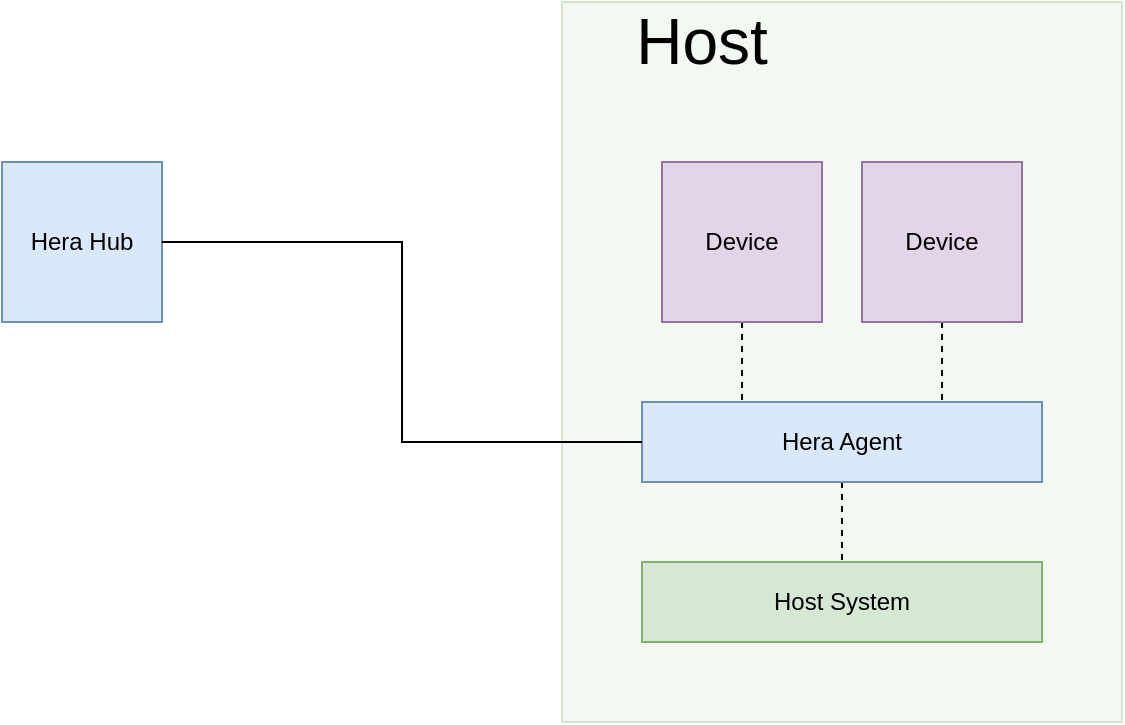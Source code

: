 <mxfile version="13.4.5" type="device" pages="4"><diagram id="6nJCOXASg1tk97AlKGid" name="Components"><mxGraphModel dx="1086" dy="806" grid="1" gridSize="10" guides="1" tooltips="1" connect="1" arrows="1" fold="1" page="1" pageScale="1" pageWidth="1169" pageHeight="827" math="0" shadow="0"><root><mxCell id="0"/><mxCell id="1" parent="0"/><mxCell id="PNEvOvZhghIkL9Uv6HLt-1" value="Hera Hub" style="whiteSpace=wrap;html=1;aspect=fixed;fillColor=#dae8fc;strokeColor=#6c8ebf;" parent="1" vertex="1"><mxGeometry x="80" y="120" width="80" height="80" as="geometry"/></mxCell><mxCell id="PNEvOvZhghIkL9Uv6HLt-5" value="" style="rounded=0;whiteSpace=wrap;html=1;container=1;fillColor=#d5e8d4;strokeColor=#82b366;opacity=30;" parent="1" vertex="1"><mxGeometry x="360" y="40" width="280" height="360" as="geometry"><mxRectangle x="320" y="120" width="50" height="40" as="alternateBounds"/></mxGeometry></mxCell><mxCell id="PNEvOvZhghIkL9Uv6HLt-11" style="edgeStyle=orthogonalEdgeStyle;rounded=0;orthogonalLoop=1;jettySize=auto;html=1;entryX=0.75;entryY=0;entryDx=0;entryDy=0;fontSize=12;dashed=1;endArrow=none;endFill=0;" parent="PNEvOvZhghIkL9Uv6HLt-5" source="PNEvOvZhghIkL9Uv6HLt-3" target="PNEvOvZhghIkL9Uv6HLt-6" edge="1"><mxGeometry relative="1" as="geometry"/></mxCell><mxCell id="PNEvOvZhghIkL9Uv6HLt-3" value="Device" style="whiteSpace=wrap;html=1;aspect=fixed;fillColor=#e1d5e7;strokeColor=#9673a6;" parent="PNEvOvZhghIkL9Uv6HLt-5" vertex="1"><mxGeometry x="150" y="80" width="80" height="80" as="geometry"/></mxCell><mxCell id="PNEvOvZhghIkL9Uv6HLt-10" style="edgeStyle=orthogonalEdgeStyle;rounded=0;orthogonalLoop=1;jettySize=auto;html=1;entryX=0.25;entryY=0;entryDx=0;entryDy=0;fontSize=12;dashed=1;endArrow=none;endFill=0;" parent="PNEvOvZhghIkL9Uv6HLt-5" source="PNEvOvZhghIkL9Uv6HLt-2" target="PNEvOvZhghIkL9Uv6HLt-6" edge="1"><mxGeometry relative="1" as="geometry"/></mxCell><mxCell id="PNEvOvZhghIkL9Uv6HLt-2" value="Device" style="whiteSpace=wrap;html=1;aspect=fixed;fillColor=#e1d5e7;strokeColor=#9673a6;" parent="PNEvOvZhghIkL9Uv6HLt-5" vertex="1"><mxGeometry x="50" y="80" width="80" height="80" as="geometry"/></mxCell><mxCell id="PNEvOvZhghIkL9Uv6HLt-13" style="edgeStyle=orthogonalEdgeStyle;rounded=0;orthogonalLoop=1;jettySize=auto;html=1;entryX=0.5;entryY=0;entryDx=0;entryDy=0;dashed=1;endArrow=none;endFill=0;fontSize=12;" parent="PNEvOvZhghIkL9Uv6HLt-5" source="PNEvOvZhghIkL9Uv6HLt-6" target="PNEvOvZhghIkL9Uv6HLt-12" edge="1"><mxGeometry relative="1" as="geometry"/></mxCell><mxCell id="PNEvOvZhghIkL9Uv6HLt-6" value="Hera Agent" style="rounded=0;whiteSpace=wrap;html=1;fillColor=#dae8fc;strokeColor=#6c8ebf;" parent="PNEvOvZhghIkL9Uv6HLt-5" vertex="1"><mxGeometry x="40" y="200" width="200" height="40" as="geometry"/></mxCell><mxCell id="PNEvOvZhghIkL9Uv6HLt-7" value="Host" style="text;html=1;strokeColor=none;fillColor=none;align=center;verticalAlign=middle;whiteSpace=wrap;rounded=0;fontSize=32;" parent="PNEvOvZhghIkL9Uv6HLt-5" vertex="1"><mxGeometry x="50" y="10" width="40" height="20" as="geometry"/></mxCell><mxCell id="PNEvOvZhghIkL9Uv6HLt-12" value="Host System" style="rounded=0;whiteSpace=wrap;html=1;fontSize=12;fillColor=#d5e8d4;strokeColor=#82b366;" parent="PNEvOvZhghIkL9Uv6HLt-5" vertex="1"><mxGeometry x="40" y="280" width="200" height="40" as="geometry"/></mxCell><mxCell id="XkzCRYV4EYucGRtcuqiT-1" value="" style="endArrow=none;html=1;edgeStyle=orthogonalEdgeStyle;rounded=0;entryX=0;entryY=0.5;entryDx=0;entryDy=0;exitX=1;exitY=0.5;exitDx=0;exitDy=0;" edge="1" parent="1" source="PNEvOvZhghIkL9Uv6HLt-1" target="PNEvOvZhghIkL9Uv6HLt-6"><mxGeometry width="50" height="50" relative="1" as="geometry"><mxPoint x="220" y="150" as="sourcePoint"/><mxPoint x="250" y="230" as="targetPoint"/></mxGeometry></mxCell></root></mxGraphModel></diagram><diagram id="rDzW2IXP0og4fjV7B7xo" name="Sequence"><mxGraphModel dx="1086" dy="806" grid="1" gridSize="10" guides="1" tooltips="1" connect="1" arrows="1" fold="1" page="1" pageScale="1" pageWidth="827" pageHeight="1169" math="0" shadow="0"><root><mxCell id="MB_KD6e8SSdbLI3_FbV6-0"/><mxCell id="MB_KD6e8SSdbLI3_FbV6-1" parent="MB_KD6e8SSdbLI3_FbV6-0"/><mxCell id="aYZs1JXQ3Y-1c2j0wV_s-0" value="Hub" style="shape=umlLifeline;perimeter=lifelinePerimeter;whiteSpace=wrap;html=1;container=1;collapsible=0;recursiveResize=0;outlineConnect=0;fillColor=#ffffff;fontSize=12;" vertex="1" parent="MB_KD6e8SSdbLI3_FbV6-1"><mxGeometry x="190" y="40" width="100" height="720" as="geometry"/></mxCell><mxCell id="aYZs1JXQ3Y-1c2j0wV_s-1" value="" style="html=1;points=[[0,0.33],[0,0.66],[1,0.33],[1,0.66]];perimeter=orthogonalPerimeter;fillColor=#ffffff;fontSize=12;" vertex="1" parent="aYZs1JXQ3Y-1c2j0wV_s-0"><mxGeometry x="45" y="80" width="10" height="120" as="geometry"/></mxCell><mxCell id="aYZs1JXQ3Y-1c2j0wV_s-3" value="" style="html=1;points=[[0,0.33],[0,0.66],[1,0.33],[1,0.66]];perimeter=orthogonalPerimeter;fillColor=#ffffff;fontSize=12;" vertex="1" parent="aYZs1JXQ3Y-1c2j0wV_s-0"><mxGeometry x="45" y="240" width="10" height="120" as="geometry"/></mxCell><mxCell id="aYZs1JXQ3Y-1c2j0wV_s-4" value="" style="html=1;points=[[0,0.33],[0,0.66],[1,0.33],[1,0.66]];perimeter=orthogonalPerimeter;fillColor=#ffffff;fontSize=12;" vertex="1" parent="aYZs1JXQ3Y-1c2j0wV_s-0"><mxGeometry x="45" y="400" width="10" height="120" as="geometry"/></mxCell><mxCell id="aYZs1JXQ3Y-1c2j0wV_s-5" value="" style="html=1;points=[[0,0.33],[0,0.66],[1,0.33],[1,0.66]];perimeter=orthogonalPerimeter;fillColor=#ffffff;fontSize=12;" vertex="1" parent="aYZs1JXQ3Y-1c2j0wV_s-0"><mxGeometry x="45" y="560" width="10" height="120" as="geometry"/></mxCell><mxCell id="aYZs1JXQ3Y-1c2j0wV_s-6" value="Host" style="shape=umlLifeline;perimeter=lifelinePerimeter;whiteSpace=wrap;html=1;container=1;collapsible=0;recursiveResize=0;outlineConnect=0;fillColor=#ffffff;fontSize=12;" vertex="1" parent="MB_KD6e8SSdbLI3_FbV6-1"><mxGeometry x="510" y="40" width="100" height="720" as="geometry"/></mxCell><mxCell id="aYZs1JXQ3Y-1c2j0wV_s-7" value="" style="html=1;points=[[0,0.33],[0,0.66],[1,0.33],[1,0.66]];perimeter=orthogonalPerimeter;fillColor=#ffffff;fontSize=12;" vertex="1" parent="aYZs1JXQ3Y-1c2j0wV_s-6"><mxGeometry x="45" y="80" width="10" height="120" as="geometry"/></mxCell><mxCell id="aYZs1JXQ3Y-1c2j0wV_s-9" value="" style="html=1;points=[[0,0.33],[0,0.66],[1,0.33],[1,0.66]];perimeter=orthogonalPerimeter;fillColor=#ffffff;fontSize=12;" vertex="1" parent="aYZs1JXQ3Y-1c2j0wV_s-6"><mxGeometry x="45" y="240" width="10" height="120" as="geometry"/></mxCell><mxCell id="aYZs1JXQ3Y-1c2j0wV_s-10" value="" style="html=1;points=[[0,0.33],[0,0.66],[1,0.33],[1,0.66]];perimeter=orthogonalPerimeter;fillColor=#ffffff;fontSize=12;" vertex="1" parent="aYZs1JXQ3Y-1c2j0wV_s-6"><mxGeometry x="45" y="400" width="10" height="120" as="geometry"/></mxCell><mxCell id="aYZs1JXQ3Y-1c2j0wV_s-11" value="onSubscribe" style="edgeStyle=orthogonalEdgeStyle;html=1;align=left;spacingLeft=2;endArrow=block;rounded=0;fontSize=12;exitX=1;exitY=0.33;exitDx=0;exitDy=0;entryX=1;entryY=0.66;entryDx=0;entryDy=0;" edge="1" parent="aYZs1JXQ3Y-1c2j0wV_s-6" source="aYZs1JXQ3Y-1c2j0wV_s-7" target="aYZs1JXQ3Y-1c2j0wV_s-7"><mxGeometry relative="1" as="geometry"><mxPoint x="100" y="120" as="sourcePoint"/><Array as="points"><mxPoint x="90" y="120"/><mxPoint x="90" y="159"/></Array><mxPoint x="90" y="159" as="targetPoint"/></mxGeometry></mxCell><mxCell id="aYZs1JXQ3Y-1c2j0wV_s-13" value="onInvoke" style="edgeStyle=orthogonalEdgeStyle;html=1;align=left;spacingLeft=2;endArrow=block;rounded=0;fontSize=12;" edge="1" parent="aYZs1JXQ3Y-1c2j0wV_s-6" source="aYZs1JXQ3Y-1c2j0wV_s-9" target="aYZs1JXQ3Y-1c2j0wV_s-9"><mxGeometry relative="1" as="geometry"><mxPoint x="90" y="280" as="sourcePoint"/><Array as="points"><mxPoint x="90" y="280"/><mxPoint x="90" y="320"/></Array><mxPoint x="90" y="320" as="targetPoint"/></mxGeometry></mxCell><mxCell id="aYZs1JXQ3Y-1c2j0wV_s-14" value="" style="html=1;points=[[0,0.33],[0,0.66],[1,0.33],[1,0.66]];perimeter=orthogonalPerimeter;fillColor=#ffffff;fontSize=12;" vertex="1" parent="aYZs1JXQ3Y-1c2j0wV_s-6"><mxGeometry x="45" y="560" width="10" height="120" as="geometry"/></mxCell><mxCell id="aYZs1JXQ3Y-1c2j0wV_s-15" value="ackowledge" style="html=1;verticalAlign=bottom;endArrow=block;endSize=6;fontSize=12;endFill=1;exitX=0;exitY=0.66;exitDx=0;exitDy=0;entryX=1;entryY=0.66;entryDx=0;entryDy=0;" edge="1" parent="MB_KD6e8SSdbLI3_FbV6-1" source="aYZs1JXQ3Y-1c2j0wV_s-7" target="aYZs1JXQ3Y-1c2j0wV_s-1"><mxGeometry relative="1" as="geometry"><mxPoint x="380" y="190" as="sourcePoint"/><mxPoint x="300" y="230" as="targetPoint"/></mxGeometry></mxCell><mxCell id="aYZs1JXQ3Y-1c2j0wV_s-16" value="subscribe(webhook)" style="html=1;verticalAlign=bottom;endArrow=block;fontSize=12;exitX=1;exitY=0.33;exitDx=0;exitDy=0;entryX=0;entryY=0.33;entryDx=0;entryDy=0;" edge="1" parent="MB_KD6e8SSdbLI3_FbV6-1" source="aYZs1JXQ3Y-1c2j0wV_s-1" target="aYZs1JXQ3Y-1c2j0wV_s-7"><mxGeometry width="80" relative="1" as="geometry"><mxPoint x="120" y="120" as="sourcePoint"/><mxPoint x="380" y="150" as="targetPoint"/></mxGeometry></mxCell><mxCell id="aYZs1JXQ3Y-1c2j0wV_s-20" value="invoke(device, action, parameters)" style="html=1;verticalAlign=bottom;endArrow=block;fontSize=12;exitX=1;exitY=0.33;exitDx=0;exitDy=0;entryX=0;entryY=0.33;entryDx=0;entryDy=0;" edge="1" parent="MB_KD6e8SSdbLI3_FbV6-1" source="aYZs1JXQ3Y-1c2j0wV_s-3" target="aYZs1JXQ3Y-1c2j0wV_s-9"><mxGeometry width="80" relative="1" as="geometry"><mxPoint x="290" y="310" as="sourcePoint"/><mxPoint x="370" y="310" as="targetPoint"/></mxGeometry></mxCell><mxCell id="aYZs1JXQ3Y-1c2j0wV_s-21" value="value" style="html=1;verticalAlign=bottom;endArrow=block;fontSize=12;exitX=0;exitY=0.66;exitDx=0;exitDy=0;entryX=1;entryY=0.66;entryDx=0;entryDy=0;" edge="1" parent="MB_KD6e8SSdbLI3_FbV6-1" source="aYZs1JXQ3Y-1c2j0wV_s-9" target="aYZs1JXQ3Y-1c2j0wV_s-3"><mxGeometry width="80" relative="1" as="geometry"><mxPoint x="290" y="360" as="sourcePoint"/><mxPoint x="370" y="360" as="targetPoint"/></mxGeometry></mxCell><mxCell id="aYZs1JXQ3Y-1c2j0wV_s-22" value="event(device, parameters)" style="html=1;verticalAlign=bottom;endArrow=block;fontSize=12;exitX=0;exitY=0.33;exitDx=0;exitDy=0;entryX=1;entryY=0.33;entryDx=0;entryDy=0;" edge="1" parent="MB_KD6e8SSdbLI3_FbV6-1" source="aYZs1JXQ3Y-1c2j0wV_s-10" target="aYZs1JXQ3Y-1c2j0wV_s-4"><mxGeometry width="80" relative="1" as="geometry"><mxPoint x="200" y="480" as="sourcePoint"/><mxPoint x="280" y="480" as="targetPoint"/></mxGeometry></mxCell><mxCell id="aYZs1JXQ3Y-1c2j0wV_s-24" value="acknowledge" style="html=1;verticalAlign=bottom;endArrow=block;fontSize=12;exitX=1;exitY=0.66;exitDx=0;exitDy=0;entryX=0;entryY=0.66;entryDx=0;entryDy=0;" edge="1" parent="MB_KD6e8SSdbLI3_FbV6-1" source="aYZs1JXQ3Y-1c2j0wV_s-4" target="aYZs1JXQ3Y-1c2j0wV_s-10"><mxGeometry width="80" relative="1" as="geometry"><mxPoint x="447" y="209" as="sourcePoint"/><mxPoint x="310" y="560" as="targetPoint"/></mxGeometry></mxCell><mxCell id="aYZs1JXQ3Y-1c2j0wV_s-25" style="edgeStyle=none;rounded=0;orthogonalLoop=1;jettySize=auto;html=1;startArrow=none;startFill=0;endArrow=none;endFill=0;endSize=6;fontSize=12;dashed=1;" edge="1" parent="MB_KD6e8SSdbLI3_FbV6-1" source="aYZs1JXQ3Y-1c2j0wV_s-26" target="aYZs1JXQ3Y-1c2j0wV_s-1"><mxGeometry relative="1" as="geometry"/></mxCell><mxCell id="aYZs1JXQ3Y-1c2j0wV_s-26" value="&lt;h1 style=&quot;font-size: 20px&quot;&gt;&lt;span style=&quot;font-weight: normal&quot;&gt;Hub Start&lt;/span&gt;&lt;/h1&gt;&lt;p&gt;Send subscribe message with listening webhook, to every configured host.&lt;/p&gt;&lt;p&gt;If webhook is empty perform unsubscribe.&lt;/p&gt;" style="text;html=1;strokeColor=#666666;fillColor=#f5f5f5;spacing=5;spacingTop=-20;whiteSpace=wrap;overflow=hidden;rounded=0;fontSize=12;fontColor=#333333;" vertex="1" parent="MB_KD6e8SSdbLI3_FbV6-1"><mxGeometry x="40" y="120" width="160" height="130" as="geometry"/></mxCell><mxCell id="aYZs1JXQ3Y-1c2j0wV_s-29" style="edgeStyle=none;rounded=0;orthogonalLoop=1;jettySize=auto;html=1;dashed=1;startArrow=none;startFill=0;endArrow=none;endFill=0;endSize=6;fontSize=12;" edge="1" parent="MB_KD6e8SSdbLI3_FbV6-1" source="aYZs1JXQ3Y-1c2j0wV_s-30" target="aYZs1JXQ3Y-1c2j0wV_s-3"><mxGeometry relative="1" as="geometry"/></mxCell><mxCell id="aYZs1JXQ3Y-1c2j0wV_s-30" value="&lt;h1 style=&quot;font-size: 20px&quot;&gt;&lt;span style=&quot;font-weight: normal&quot;&gt;Host Action&lt;/span&gt;&lt;/h1&gt;&lt;p&gt;Hub invoke action on host device. Host delegate action to device and return value.&lt;/p&gt;" style="text;html=1;strokeColor=#666666;fillColor=#f5f5f5;spacing=5;spacingTop=-20;whiteSpace=wrap;overflow=hidden;rounded=0;fontSize=12;fontColor=#333333;" vertex="1" parent="MB_KD6e8SSdbLI3_FbV6-1"><mxGeometry x="40" y="310" width="160" height="90" as="geometry"/></mxCell><mxCell id="aYZs1JXQ3Y-1c2j0wV_s-31" style="edgeStyle=none;rounded=0;orthogonalLoop=1;jettySize=auto;html=1;dashed=1;startArrow=none;startFill=0;endArrow=none;endFill=0;endSize=6;fontSize=12;" edge="1" parent="MB_KD6e8SSdbLI3_FbV6-1" source="aYZs1JXQ3Y-1c2j0wV_s-32" target="aYZs1JXQ3Y-1c2j0wV_s-10"><mxGeometry relative="1" as="geometry"/></mxCell><mxCell id="aYZs1JXQ3Y-1c2j0wV_s-32" value="&lt;h1 style=&quot;font-size: 20px&quot;&gt;&lt;span style=&quot;font-weight: normal&quot;&gt;Host Event&lt;/span&gt;&lt;/h1&gt;&lt;p&gt;Host device monitors its environment and send events to hub, using subscribed webhook.&lt;/p&gt;" style="text;html=1;strokeColor=#666666;fillColor=#f5f5f5;spacing=5;spacingTop=-20;whiteSpace=wrap;overflow=hidden;rounded=0;fontSize=12;fontColor=#333333;" vertex="1" parent="MB_KD6e8SSdbLI3_FbV6-1"><mxGeometry x="600" y="440" width="160" height="110" as="geometry"/></mxCell><mxCell id="aYZs1JXQ3Y-1c2j0wV_s-33" value="keepalive" style="html=1;verticalAlign=bottom;endArrow=block;fontSize=12;exitX=0;exitY=0.33;exitDx=0;exitDy=0;entryX=1;entryY=0.33;entryDx=0;entryDy=0;" edge="1" parent="MB_KD6e8SSdbLI3_FbV6-1" source="aYZs1JXQ3Y-1c2j0wV_s-14" target="aYZs1JXQ3Y-1c2j0wV_s-5"><mxGeometry width="80" relative="1" as="geometry"><mxPoint x="565" y="489.6" as="sourcePoint"/><mxPoint x="255" y="489.6" as="targetPoint"/></mxGeometry></mxCell><mxCell id="aYZs1JXQ3Y-1c2j0wV_s-34" value="acknowledge" style="html=1;verticalAlign=bottom;endArrow=block;fontSize=12;exitX=1;exitY=0.66;exitDx=0;exitDy=0;entryX=0;entryY=0.66;entryDx=0;entryDy=0;" edge="1" parent="MB_KD6e8SSdbLI3_FbV6-1" source="aYZs1JXQ3Y-1c2j0wV_s-5" target="aYZs1JXQ3Y-1c2j0wV_s-14"><mxGeometry width="80" relative="1" as="geometry"><mxPoint x="255" y="529.2" as="sourcePoint"/><mxPoint x="565" y="529.2" as="targetPoint"/></mxGeometry></mxCell><mxCell id="aYZs1JXQ3Y-1c2j0wV_s-35" style="edgeStyle=none;rounded=0;orthogonalLoop=1;jettySize=auto;html=1;dashed=1;startArrow=none;startFill=0;endArrow=none;endFill=0;endSize=6;fontSize=12;" edge="1" parent="MB_KD6e8SSdbLI3_FbV6-1" source="aYZs1JXQ3Y-1c2j0wV_s-36" target="aYZs1JXQ3Y-1c2j0wV_s-14"><mxGeometry relative="1" as="geometry"/></mxCell><mxCell id="aYZs1JXQ3Y-1c2j0wV_s-36" value="&lt;h1 style=&quot;font-size: 20px&quot;&gt;&lt;span style=&quot;font-weight: normal&quot;&gt;Keep Alive&lt;/span&gt;&lt;/h1&gt;&lt;p&gt;Send 'keep alive' if host devices does not send any message for a certain period of time.&lt;/p&gt;" style="text;html=1;strokeColor=#666666;fillColor=#f5f5f5;spacing=5;spacingTop=-20;whiteSpace=wrap;overflow=hidden;rounded=0;fontSize=12;fontColor=#333333;" vertex="1" parent="MB_KD6e8SSdbLI3_FbV6-1"><mxGeometry x="600" y="600" width="160" height="110" as="geometry"/></mxCell></root></mxGraphModel></diagram><diagram id="kAp_zDEDuIqWC1Ax2gGA" name="Extended Sequence"><mxGraphModel dx="1086" dy="806" grid="1" gridSize="10" guides="1" tooltips="1" connect="1" arrows="1" fold="1" page="1" pageScale="1" pageWidth="827" pageHeight="1169" math="0" shadow="0"><root><mxCell id="OEAXM5i2KSmmczeyBSG0-0"/><mxCell id="OEAXM5i2KSmmczeyBSG0-1" parent="OEAXM5i2KSmmczeyBSG0-0"/><mxCell id="TD3r-N2yHXS2yWtGkQ77-0" value="Hub" style="shape=umlLifeline;perimeter=lifelinePerimeter;whiteSpace=wrap;html=1;container=1;collapsible=0;recursiveResize=0;outlineConnect=0;fillColor=#ffffff;fontSize=12;" parent="OEAXM5i2KSmmczeyBSG0-1" vertex="1"><mxGeometry x="190" y="40" width="100" height="1080" as="geometry"/></mxCell><mxCell id="TD3r-N2yHXS2yWtGkQ77-4" value="" style="html=1;points=[[0,0.33],[0,0.66],[1,0.33],[1,0.66]];perimeter=orthogonalPerimeter;fillColor=#ffffff;fontSize=12;" parent="TD3r-N2yHXS2yWtGkQ77-0" vertex="1"><mxGeometry x="45" y="80" width="10" height="120" as="geometry"/></mxCell><mxCell id="TD3r-N2yHXS2yWtGkQ77-6" value="" style="html=1;points=[[0,0.2],[0,0.4],[0,0.6],[0,0.8],[1,0.2],[1,0.4],[1,0.6],[1,0.8]];perimeter=orthogonalPerimeter;fillColor=#ffffff;fontSize=12;" parent="TD3r-N2yHXS2yWtGkQ77-0" vertex="1"><mxGeometry x="45" y="240" width="10" height="200" as="geometry"/></mxCell><mxCell id="TD3r-N2yHXS2yWtGkQ77-11" value="" style="html=1;points=[[0,0.33],[0,0.66],[1,0.33],[1,0.66]];perimeter=orthogonalPerimeter;fillColor=#ffffff;fontSize=12;" parent="TD3r-N2yHXS2yWtGkQ77-0" vertex="1"><mxGeometry x="45" y="480" width="10" height="120" as="geometry"/></mxCell><mxCell id="TD3r-N2yHXS2yWtGkQ77-15" value="" style="html=1;points=[[0,0.33],[0,0.66],[1,0.33],[1,0.66]];perimeter=orthogonalPerimeter;fillColor=#ffffff;fontSize=12;" parent="TD3r-N2yHXS2yWtGkQ77-0" vertex="1"><mxGeometry x="45" y="640" width="10" height="120" as="geometry"/></mxCell><mxCell id="z_IYZQ2WoC6WKwkruU7Q-10" value="" style="html=1;points=[[0,0.33],[0,0.66],[1,0.33],[1,0.66]];perimeter=orthogonalPerimeter;fillColor=#ffffff;fontSize=12;" parent="TD3r-N2yHXS2yWtGkQ77-0" vertex="1"><mxGeometry x="45" y="800" width="10" height="120" as="geometry"/></mxCell><mxCell id="TD3r-N2yHXS2yWtGkQ77-1" value="Host" style="shape=umlLifeline;perimeter=lifelinePerimeter;whiteSpace=wrap;html=1;container=1;collapsible=0;recursiveResize=0;outlineConnect=0;fillColor=#ffffff;fontSize=12;" parent="OEAXM5i2KSmmczeyBSG0-1" vertex="1"><mxGeometry x="510" y="40" width="100" height="1080" as="geometry"/></mxCell><mxCell id="TD3r-N2yHXS2yWtGkQ77-5" value="" style="html=1;points=[[0,0.33],[0,0.66],[1,0.33],[1,0.66]];perimeter=orthogonalPerimeter;fillColor=#ffffff;fontSize=12;" parent="TD3r-N2yHXS2yWtGkQ77-1" vertex="1"><mxGeometry x="45" y="80" width="10" height="120" as="geometry"/></mxCell><mxCell id="TD3r-N2yHXS2yWtGkQ77-7" value="" style="html=1;points=[[0,0.2],[0,0.4],[0,0.6],[0,0.8],[1,0.2],[1,0.4],[1,0.6],[1,0.8]];perimeter=orthogonalPerimeter;fillColor=#ffffff;fontSize=12;" parent="TD3r-N2yHXS2yWtGkQ77-1" vertex="1"><mxGeometry x="45" y="240" width="10" height="200" as="geometry"/></mxCell><mxCell id="TD3r-N2yHXS2yWtGkQ77-12" value="" style="html=1;points=[[0,0.33],[0,0.66],[1,0.33],[1,0.66]];perimeter=orthogonalPerimeter;fillColor=#ffffff;fontSize=12;" parent="TD3r-N2yHXS2yWtGkQ77-1" vertex="1"><mxGeometry x="45" y="480" width="10" height="120" as="geometry"/></mxCell><mxCell id="TD3r-N2yHXS2yWtGkQ77-16" value="" style="html=1;points=[[0,0.33],[0,0.66],[1,0.33],[1,0.66]];perimeter=orthogonalPerimeter;fillColor=#ffffff;fontSize=12;" parent="TD3r-N2yHXS2yWtGkQ77-1" vertex="1"><mxGeometry x="45" y="640" width="10" height="120" as="geometry"/></mxCell><mxCell id="TD3r-N2yHXS2yWtGkQ77-24" value="onSubscribe" style="edgeStyle=orthogonalEdgeStyle;html=1;align=left;spacingLeft=2;endArrow=block;rounded=0;fontSize=12;exitX=1;exitY=0.33;exitDx=0;exitDy=0;entryX=1;entryY=0.66;entryDx=0;entryDy=0;" parent="TD3r-N2yHXS2yWtGkQ77-1" source="TD3r-N2yHXS2yWtGkQ77-5" target="TD3r-N2yHXS2yWtGkQ77-5" edge="1"><mxGeometry relative="1" as="geometry"><mxPoint x="100" y="120" as="sourcePoint"/><Array as="points"><mxPoint x="90" y="120"/><mxPoint x="90" y="159"/></Array><mxPoint x="90" y="159" as="targetPoint"/></mxGeometry></mxCell><mxCell id="TD3r-N2yHXS2yWtGkQ77-26" value="onSubscribe" style="edgeStyle=orthogonalEdgeStyle;html=1;align=left;spacingLeft=2;endArrow=block;rounded=0;fontSize=12;exitX=1;exitY=0.61;exitDx=0;exitDy=0;exitPerimeter=0;entryX=1.1;entryY=0.805;entryDx=0;entryDy=0;entryPerimeter=0;" parent="TD3r-N2yHXS2yWtGkQ77-1" source="TD3r-N2yHXS2yWtGkQ77-7" target="TD3r-N2yHXS2yWtGkQ77-7" edge="1"><mxGeometry relative="1" as="geometry"><mxPoint x="90" y="360" as="sourcePoint"/><Array as="points"><mxPoint x="55" y="360"/><mxPoint x="90" y="360"/><mxPoint x="90" y="400"/></Array><mxPoint x="90" y="400" as="targetPoint"/></mxGeometry></mxCell><mxCell id="TD3r-N2yHXS2yWtGkQ77-25" value="onInvoke" style="edgeStyle=orthogonalEdgeStyle;html=1;align=left;spacingLeft=2;endArrow=block;rounded=0;fontSize=12;" parent="TD3r-N2yHXS2yWtGkQ77-1" source="TD3r-N2yHXS2yWtGkQ77-12" target="TD3r-N2yHXS2yWtGkQ77-12" edge="1"><mxGeometry relative="1" as="geometry"><mxPoint x="90" y="520" as="sourcePoint"/><Array as="points"><mxPoint x="90" y="520"/><mxPoint x="90" y="560"/></Array><mxPoint x="90" y="560" as="targetPoint"/></mxGeometry></mxCell><mxCell id="z_IYZQ2WoC6WKwkruU7Q-11" value="" style="html=1;points=[[0,0.33],[0,0.66],[1,0.33],[1,0.66]];perimeter=orthogonalPerimeter;fillColor=#ffffff;fontSize=12;" parent="TD3r-N2yHXS2yWtGkQ77-1" vertex="1"><mxGeometry x="45" y="800" width="10" height="120" as="geometry"/></mxCell><mxCell id="TD3r-N2yHXS2yWtGkQ77-3" value="ackowledge" style="html=1;verticalAlign=bottom;endArrow=block;endSize=6;fontSize=12;endFill=1;exitX=0;exitY=0.66;exitDx=0;exitDy=0;entryX=1;entryY=0.66;entryDx=0;entryDy=0;" parent="OEAXM5i2KSmmczeyBSG0-1" source="TD3r-N2yHXS2yWtGkQ77-5" target="TD3r-N2yHXS2yWtGkQ77-4" edge="1"><mxGeometry relative="1" as="geometry"><mxPoint x="380" y="190" as="sourcePoint"/><mxPoint x="300" y="230" as="targetPoint"/></mxGeometry></mxCell><mxCell id="TD3r-N2yHXS2yWtGkQ77-2" value="subscribe(webhook)" style="html=1;verticalAlign=bottom;endArrow=block;fontSize=12;exitX=1;exitY=0.33;exitDx=0;exitDy=0;entryX=0;entryY=0.33;entryDx=0;entryDy=0;" parent="OEAXM5i2KSmmczeyBSG0-1" source="TD3r-N2yHXS2yWtGkQ77-4" target="TD3r-N2yHXS2yWtGkQ77-5" edge="1"><mxGeometry width="80" relative="1" as="geometry"><mxPoint x="120" y="120" as="sourcePoint"/><mxPoint x="380" y="150" as="targetPoint"/></mxGeometry></mxCell><mxCell id="TD3r-N2yHXS2yWtGkQ77-8" value="advertise" style="html=1;verticalAlign=bottom;endArrow=block;dashed=1;fontSize=12;exitX=0;exitY=0.2;exitDx=0;exitDy=0;entryX=1;entryY=0.2;entryDx=0;entryDy=0;fillColor=#f8cecc;strokeColor=#b85450;strokeWidth=2;" parent="OEAXM5i2KSmmczeyBSG0-1" source="TD3r-N2yHXS2yWtGkQ77-7" target="TD3r-N2yHXS2yWtGkQ77-6" edge="1"><mxGeometry width="80" relative="1" as="geometry"><mxPoint x="370" y="270" as="sourcePoint"/><mxPoint x="450" y="270" as="targetPoint"/></mxGeometry></mxCell><mxCell id="TD3r-N2yHXS2yWtGkQ77-9" value="subscribe" style="html=1;verticalAlign=bottom;endArrow=block;fontSize=12;exitX=1;exitY=0.6;exitDx=0;exitDy=0;entryX=0;entryY=0.6;entryDx=0;entryDy=0;" parent="OEAXM5i2KSmmczeyBSG0-1" source="TD3r-N2yHXS2yWtGkQ77-6" target="TD3r-N2yHXS2yWtGkQ77-7" edge="1"><mxGeometry width="80" relative="1" as="geometry"><mxPoint x="160" y="320" as="sourcePoint"/><mxPoint x="480" y="399" as="targetPoint"/></mxGeometry></mxCell><mxCell id="TD3r-N2yHXS2yWtGkQ77-10" value="acknowledge" style="html=1;verticalAlign=bottom;endArrow=block;fontSize=12;entryX=1;entryY=0.8;entryDx=0;entryDy=0;exitX=0;exitY=0.8;exitDx=0;exitDy=0;" parent="OEAXM5i2KSmmczeyBSG0-1" source="TD3r-N2yHXS2yWtGkQ77-7" target="TD3r-N2yHXS2yWtGkQ77-6" edge="1"><mxGeometry width="80" relative="1" as="geometry"><mxPoint x="450" y="440" as="sourcePoint"/><mxPoint x="360" y="360" as="targetPoint"/></mxGeometry></mxCell><mxCell id="TD3r-N2yHXS2yWtGkQ77-13" value="invoke(device, action, parameters)" style="html=1;verticalAlign=bottom;endArrow=block;fontSize=12;exitX=1;exitY=0.33;exitDx=0;exitDy=0;entryX=0;entryY=0.33;entryDx=0;entryDy=0;" parent="OEAXM5i2KSmmczeyBSG0-1" source="TD3r-N2yHXS2yWtGkQ77-11" target="TD3r-N2yHXS2yWtGkQ77-12" edge="1"><mxGeometry width="80" relative="1" as="geometry"><mxPoint x="290" y="550" as="sourcePoint"/><mxPoint x="370" y="550" as="targetPoint"/></mxGeometry></mxCell><mxCell id="TD3r-N2yHXS2yWtGkQ77-14" value="value" style="html=1;verticalAlign=bottom;endArrow=block;fontSize=12;exitX=0;exitY=0.66;exitDx=0;exitDy=0;entryX=1;entryY=0.66;entryDx=0;entryDy=0;" parent="OEAXM5i2KSmmczeyBSG0-1" source="TD3r-N2yHXS2yWtGkQ77-12" target="TD3r-N2yHXS2yWtGkQ77-11" edge="1"><mxGeometry width="80" relative="1" as="geometry"><mxPoint x="290" y="600" as="sourcePoint"/><mxPoint x="370" y="600" as="targetPoint"/></mxGeometry></mxCell><mxCell id="TD3r-N2yHXS2yWtGkQ77-17" value="event(device, parameters)" style="html=1;verticalAlign=bottom;endArrow=block;fontSize=12;exitX=0;exitY=0.33;exitDx=0;exitDy=0;entryX=1;entryY=0.33;entryDx=0;entryDy=0;" parent="OEAXM5i2KSmmczeyBSG0-1" source="TD3r-N2yHXS2yWtGkQ77-16" target="TD3r-N2yHXS2yWtGkQ77-15" edge="1"><mxGeometry width="80" relative="1" as="geometry"><mxPoint x="200" y="720" as="sourcePoint"/><mxPoint x="280" y="720" as="targetPoint"/></mxGeometry></mxCell><mxCell id="TD3r-N2yHXS2yWtGkQ77-18" value="advertise" style="html=1;verticalAlign=bottom;endArrow=block;dashed=1;fontSize=12;exitX=0;exitY=0.4;exitDx=0;exitDy=0;entryX=1;entryY=0.4;entryDx=0;entryDy=0;fillColor=#f8cecc;strokeColor=#b85450;strokeWidth=2;" parent="OEAXM5i2KSmmczeyBSG0-1" source="TD3r-N2yHXS2yWtGkQ77-7" target="TD3r-N2yHXS2yWtGkQ77-6" edge="1"><mxGeometry width="80" relative="1" as="geometry"><mxPoint x="522" y="330" as="sourcePoint"/><mxPoint x="135" y="329" as="targetPoint"/></mxGeometry></mxCell><mxCell id="TD3r-N2yHXS2yWtGkQ77-20" value="acknowledge" style="html=1;verticalAlign=bottom;endArrow=block;fontSize=12;exitX=1;exitY=0.66;exitDx=0;exitDy=0;entryX=0;entryY=0.66;entryDx=0;entryDy=0;" parent="OEAXM5i2KSmmczeyBSG0-1" source="TD3r-N2yHXS2yWtGkQ77-15" target="TD3r-N2yHXS2yWtGkQ77-16" edge="1"><mxGeometry width="80" relative="1" as="geometry"><mxPoint x="447" y="449" as="sourcePoint"/><mxPoint x="310" y="800" as="targetPoint"/></mxGeometry></mxCell><mxCell id="z_IYZQ2WoC6WKwkruU7Q-3" style="edgeStyle=none;rounded=0;orthogonalLoop=1;jettySize=auto;html=1;startArrow=none;startFill=0;endArrow=none;endFill=0;endSize=6;fontSize=12;dashed=1;" parent="OEAXM5i2KSmmczeyBSG0-1" source="z_IYZQ2WoC6WKwkruU7Q-2" target="TD3r-N2yHXS2yWtGkQ77-4" edge="1"><mxGeometry relative="1" as="geometry"/></mxCell><mxCell id="z_IYZQ2WoC6WKwkruU7Q-2" value="&lt;h1 style=&quot;font-size: 20px&quot;&gt;&lt;span style=&quot;font-weight: normal&quot;&gt;Hub Start&lt;/span&gt;&lt;/h1&gt;&lt;p&gt;Send subscribe message with listening webhook, to every configured host.&lt;/p&gt;" style="text;html=1;strokeColor=#666666;fillColor=#f5f5f5;spacing=5;spacingTop=-20;whiteSpace=wrap;overflow=hidden;rounded=0;fontSize=12;fontColor=#333333;" parent="OEAXM5i2KSmmczeyBSG0-1" vertex="1"><mxGeometry x="40" y="120" width="160" height="90" as="geometry"/></mxCell><mxCell id="z_IYZQ2WoC6WKwkruU7Q-5" style="edgeStyle=none;rounded=0;orthogonalLoop=1;jettySize=auto;html=1;dashed=1;startArrow=none;startFill=0;endArrow=none;endFill=0;endSize=6;fontSize=12;" parent="OEAXM5i2KSmmczeyBSG0-1" source="z_IYZQ2WoC6WKwkruU7Q-4" target="TD3r-N2yHXS2yWtGkQ77-7" edge="1"><mxGeometry relative="1" as="geometry"/></mxCell><mxCell id="z_IYZQ2WoC6WKwkruU7Q-4" value="&lt;h1 style=&quot;font-size: 20px&quot;&gt;&lt;span style=&quot;font-weight: normal&quot;&gt;Host Start&lt;/span&gt;&lt;/h1&gt;&lt;p&gt;&lt;font color=&quot;#ff0000&quot;&gt;Broadcast &lt;/font&gt;host presence till master hub execute subscribe.&lt;/p&gt;" style="text;html=1;strokeColor=#666666;fillColor=#f5f5f5;spacing=5;spacingTop=-20;whiteSpace=wrap;overflow=hidden;rounded=0;fontSize=12;fontColor=#333333;" parent="OEAXM5i2KSmmczeyBSG0-1" vertex="1"><mxGeometry x="600" y="280" width="160" height="90" as="geometry"/></mxCell><mxCell id="z_IYZQ2WoC6WKwkruU7Q-7" style="edgeStyle=none;rounded=0;orthogonalLoop=1;jettySize=auto;html=1;dashed=1;startArrow=none;startFill=0;endArrow=none;endFill=0;endSize=6;fontSize=12;" parent="OEAXM5i2KSmmczeyBSG0-1" source="z_IYZQ2WoC6WKwkruU7Q-6" target="TD3r-N2yHXS2yWtGkQ77-11" edge="1"><mxGeometry relative="1" as="geometry"/></mxCell><mxCell id="z_IYZQ2WoC6WKwkruU7Q-6" value="&lt;h1 style=&quot;font-size: 20px&quot;&gt;&lt;span style=&quot;font-weight: normal&quot;&gt;Host Action&lt;/span&gt;&lt;/h1&gt;&lt;p&gt;Hub invoke action on host device. Host delegate action to device and return value.&lt;/p&gt;" style="text;html=1;strokeColor=#666666;fillColor=#f5f5f5;spacing=5;spacingTop=-20;whiteSpace=wrap;overflow=hidden;rounded=0;fontSize=12;fontColor=#333333;" parent="OEAXM5i2KSmmczeyBSG0-1" vertex="1"><mxGeometry x="40" y="520" width="160" height="90" as="geometry"/></mxCell><mxCell id="z_IYZQ2WoC6WKwkruU7Q-9" style="edgeStyle=none;rounded=0;orthogonalLoop=1;jettySize=auto;html=1;dashed=1;startArrow=none;startFill=0;endArrow=none;endFill=0;endSize=6;fontSize=12;" parent="OEAXM5i2KSmmczeyBSG0-1" source="z_IYZQ2WoC6WKwkruU7Q-8" target="TD3r-N2yHXS2yWtGkQ77-16" edge="1"><mxGeometry relative="1" as="geometry"/></mxCell><mxCell id="z_IYZQ2WoC6WKwkruU7Q-8" value="&lt;h1 style=&quot;font-size: 20px&quot;&gt;&lt;span style=&quot;font-weight: normal&quot;&gt;Host Event&lt;/span&gt;&lt;/h1&gt;&lt;p&gt;Host device monitors its environment and send events to hub, using subscribed webhook.&lt;/p&gt;" style="text;html=1;strokeColor=#666666;fillColor=#f5f5f5;spacing=5;spacingTop=-20;whiteSpace=wrap;overflow=hidden;rounded=0;fontSize=12;fontColor=#333333;" parent="OEAXM5i2KSmmczeyBSG0-1" vertex="1"><mxGeometry x="600" y="680" width="160" height="110" as="geometry"/></mxCell><mxCell id="z_IYZQ2WoC6WKwkruU7Q-12" value="keepalive" style="html=1;verticalAlign=bottom;endArrow=block;fontSize=12;exitX=0;exitY=0.33;exitDx=0;exitDy=0;entryX=1;entryY=0.33;entryDx=0;entryDy=0;" parent="OEAXM5i2KSmmczeyBSG0-1" source="z_IYZQ2WoC6WKwkruU7Q-11" target="z_IYZQ2WoC6WKwkruU7Q-10" edge="1"><mxGeometry width="80" relative="1" as="geometry"><mxPoint x="565" y="729.6" as="sourcePoint"/><mxPoint x="255" y="729.6" as="targetPoint"/></mxGeometry></mxCell><mxCell id="z_IYZQ2WoC6WKwkruU7Q-13" value="acknowledge" style="html=1;verticalAlign=bottom;endArrow=block;fontSize=12;exitX=1;exitY=0.66;exitDx=0;exitDy=0;entryX=0;entryY=0.66;entryDx=0;entryDy=0;" parent="OEAXM5i2KSmmczeyBSG0-1" source="z_IYZQ2WoC6WKwkruU7Q-10" target="z_IYZQ2WoC6WKwkruU7Q-11" edge="1"><mxGeometry width="80" relative="1" as="geometry"><mxPoint x="255" y="769.2" as="sourcePoint"/><mxPoint x="565" y="769.2" as="targetPoint"/></mxGeometry></mxCell><mxCell id="z_IYZQ2WoC6WKwkruU7Q-15" style="edgeStyle=none;rounded=0;orthogonalLoop=1;jettySize=auto;html=1;dashed=1;startArrow=none;startFill=0;endArrow=none;endFill=0;endSize=6;fontSize=12;" parent="OEAXM5i2KSmmczeyBSG0-1" source="z_IYZQ2WoC6WKwkruU7Q-14" target="z_IYZQ2WoC6WKwkruU7Q-11" edge="1"><mxGeometry relative="1" as="geometry"/></mxCell><mxCell id="z_IYZQ2WoC6WKwkruU7Q-14" value="&lt;h1 style=&quot;font-size: 20px&quot;&gt;&lt;span style=&quot;font-weight: normal&quot;&gt;Keep Alive&lt;/span&gt;&lt;/h1&gt;&lt;p&gt;Send 'keep alive' if host devices does not send any message for a certain period of time.&lt;/p&gt;" style="text;html=1;strokeColor=#666666;fillColor=#f5f5f5;spacing=5;spacingTop=-20;whiteSpace=wrap;overflow=hidden;rounded=0;fontSize=12;fontColor=#333333;" parent="OEAXM5i2KSmmczeyBSG0-1" vertex="1"><mxGeometry x="600" y="840" width="160" height="110" as="geometry"/></mxCell></root></mxGraphModel></diagram><diagram id="OsHocRp8oA2stdoufGsH" name="Page-4"><mxGraphModel dx="1086" dy="806" grid="1" gridSize="10" guides="1" tooltips="1" connect="1" arrows="1" fold="1" page="1" pageScale="1" pageWidth="827" pageHeight="1169" math="0" shadow="0"><root><mxCell id="trcF8YI2RuuTBTFGlQwC-0"/><mxCell id="trcF8YI2RuuTBTFGlQwC-1" parent="trcF8YI2RuuTBTFGlQwC-0"/><mxCell id="trcF8YI2RuuTBTFGlQwC-2" value="Servlet Runtime" style="rounded=0;whiteSpace=wrap;html=1;" vertex="1" parent="trcF8YI2RuuTBTFGlQwC-1"><mxGeometry x="240" y="560" width="320" height="40" as="geometry"/></mxCell><mxCell id="trcF8YI2RuuTBTFGlQwC-8" style="edgeStyle=orthogonalEdgeStyle;rounded=0;orthogonalLoop=1;jettySize=auto;html=1;exitX=0.5;exitY=0;exitDx=0;exitDy=0;entryX=0;entryY=0.5;entryDx=0;entryDy=0;" edge="1" parent="trcF8YI2RuuTBTFGlQwC-1" source="trcF8YI2RuuTBTFGlQwC-3" target="trcF8YI2RuuTBTFGlQwC-7"><mxGeometry relative="1" as="geometry"><mxPoint x="340" y="120" as="targetPoint"/></mxGeometry></mxCell><mxCell id="trcF8YI2RuuTBTFGlQwC-3" value="Service Runtime" style="whiteSpace=wrap;html=1;aspect=fixed;" vertex="1" parent="trcF8YI2RuuTBTFGlQwC-1"><mxGeometry x="240" y="200" width="80" height="80" as="geometry"/></mxCell><mxCell id="trcF8YI2RuuTBTFGlQwC-17" style="edgeStyle=orthogonalEdgeStyle;rounded=0;orthogonalLoop=1;jettySize=auto;html=1;exitX=0;exitY=0.5;exitDx=0;exitDy=0;entryX=1;entryY=0.5;entryDx=0;entryDy=0;dashed=1;" edge="1" parent="trcF8YI2RuuTBTFGlQwC-1" source="trcF8YI2RuuTBTFGlQwC-5" target="trcF8YI2RuuTBTFGlQwC-13"><mxGeometry relative="1" as="geometry"/></mxCell><mxCell id="trcF8YI2RuuTBTFGlQwC-5" value="Tiny Container" style="whiteSpace=wrap;html=1;aspect=fixed;" vertex="1" parent="trcF8YI2RuuTBTFGlQwC-1"><mxGeometry x="560" y="320" width="80" height="80" as="geometry"/></mxCell><mxCell id="trcF8YI2RuuTBTFGlQwC-15" style="edgeStyle=orthogonalEdgeStyle;rounded=0;orthogonalLoop=1;jettySize=auto;html=1;exitX=0.5;exitY=1;exitDx=0;exitDy=0;entryX=0.5;entryY=0;entryDx=0;entryDy=0;dashed=1;" edge="1" parent="trcF8YI2RuuTBTFGlQwC-1" source="trcF8YI2RuuTBTFGlQwC-7" target="trcF8YI2RuuTBTFGlQwC-13"><mxGeometry relative="1" as="geometry"/></mxCell><mxCell id="trcF8YI2RuuTBTFGlQwC-7" value="Service Impl" style="whiteSpace=wrap;html=1;aspect=fixed;" vertex="1" parent="trcF8YI2RuuTBTFGlQwC-1"><mxGeometry x="400" y="120" width="80" height="80" as="geometry"/></mxCell><mxCell id="trcF8YI2RuuTBTFGlQwC-12" style="edgeStyle=orthogonalEdgeStyle;rounded=0;orthogonalLoop=1;jettySize=auto;html=1;exitX=0.5;exitY=0;exitDx=0;exitDy=0;entryX=0.5;entryY=1;entryDx=0;entryDy=0;" edge="1" parent="trcF8YI2RuuTBTFGlQwC-1" source="trcF8YI2RuuTBTFGlQwC-10" target="trcF8YI2RuuTBTFGlQwC-3"><mxGeometry relative="1" as="geometry"/></mxCell><mxCell id="trcF8YI2RuuTBTFGlQwC-14" style="edgeStyle=orthogonalEdgeStyle;rounded=0;orthogonalLoop=1;jettySize=auto;html=1;exitX=1;exitY=0.5;exitDx=0;exitDy=0;entryX=0;entryY=0.5;entryDx=0;entryDy=0;" edge="1" parent="trcF8YI2RuuTBTFGlQwC-1" source="trcF8YI2RuuTBTFGlQwC-10" target="trcF8YI2RuuTBTFGlQwC-13"><mxGeometry relative="1" as="geometry"/></mxCell><mxCell id="trcF8YI2RuuTBTFGlQwC-10" value="Filter" style="whiteSpace=wrap;html=1;aspect=fixed;" vertex="1" parent="trcF8YI2RuuTBTFGlQwC-1"><mxGeometry x="240" y="320" width="80" height="80" as="geometry"/></mxCell><mxCell id="trcF8YI2RuuTBTFGlQwC-13" value="Thread Local" style="whiteSpace=wrap;html=1;aspect=fixed;" vertex="1" parent="trcF8YI2RuuTBTFGlQwC-1"><mxGeometry x="400" y="320" width="80" height="80" as="geometry"/></mxCell><mxCell id="trcF8YI2RuuTBTFGlQwC-19" style="edgeStyle=orthogonalEdgeStyle;rounded=0;orthogonalLoop=1;jettySize=auto;html=1;exitX=0.5;exitY=0;exitDx=0;exitDy=0;entryX=0.5;entryY=1;entryDx=0;entryDy=0;" edge="1" parent="trcF8YI2RuuTBTFGlQwC-1" source="trcF8YI2RuuTBTFGlQwC-18" target="trcF8YI2RuuTBTFGlQwC-10"><mxGeometry relative="1" as="geometry"/></mxCell><mxCell id="trcF8YI2RuuTBTFGlQwC-18" value="Servlet Request" style="whiteSpace=wrap;html=1;aspect=fixed;" vertex="1" parent="trcF8YI2RuuTBTFGlQwC-1"><mxGeometry x="240" y="440" width="80" height="80" as="geometry"/></mxCell></root></mxGraphModel></diagram></mxfile>